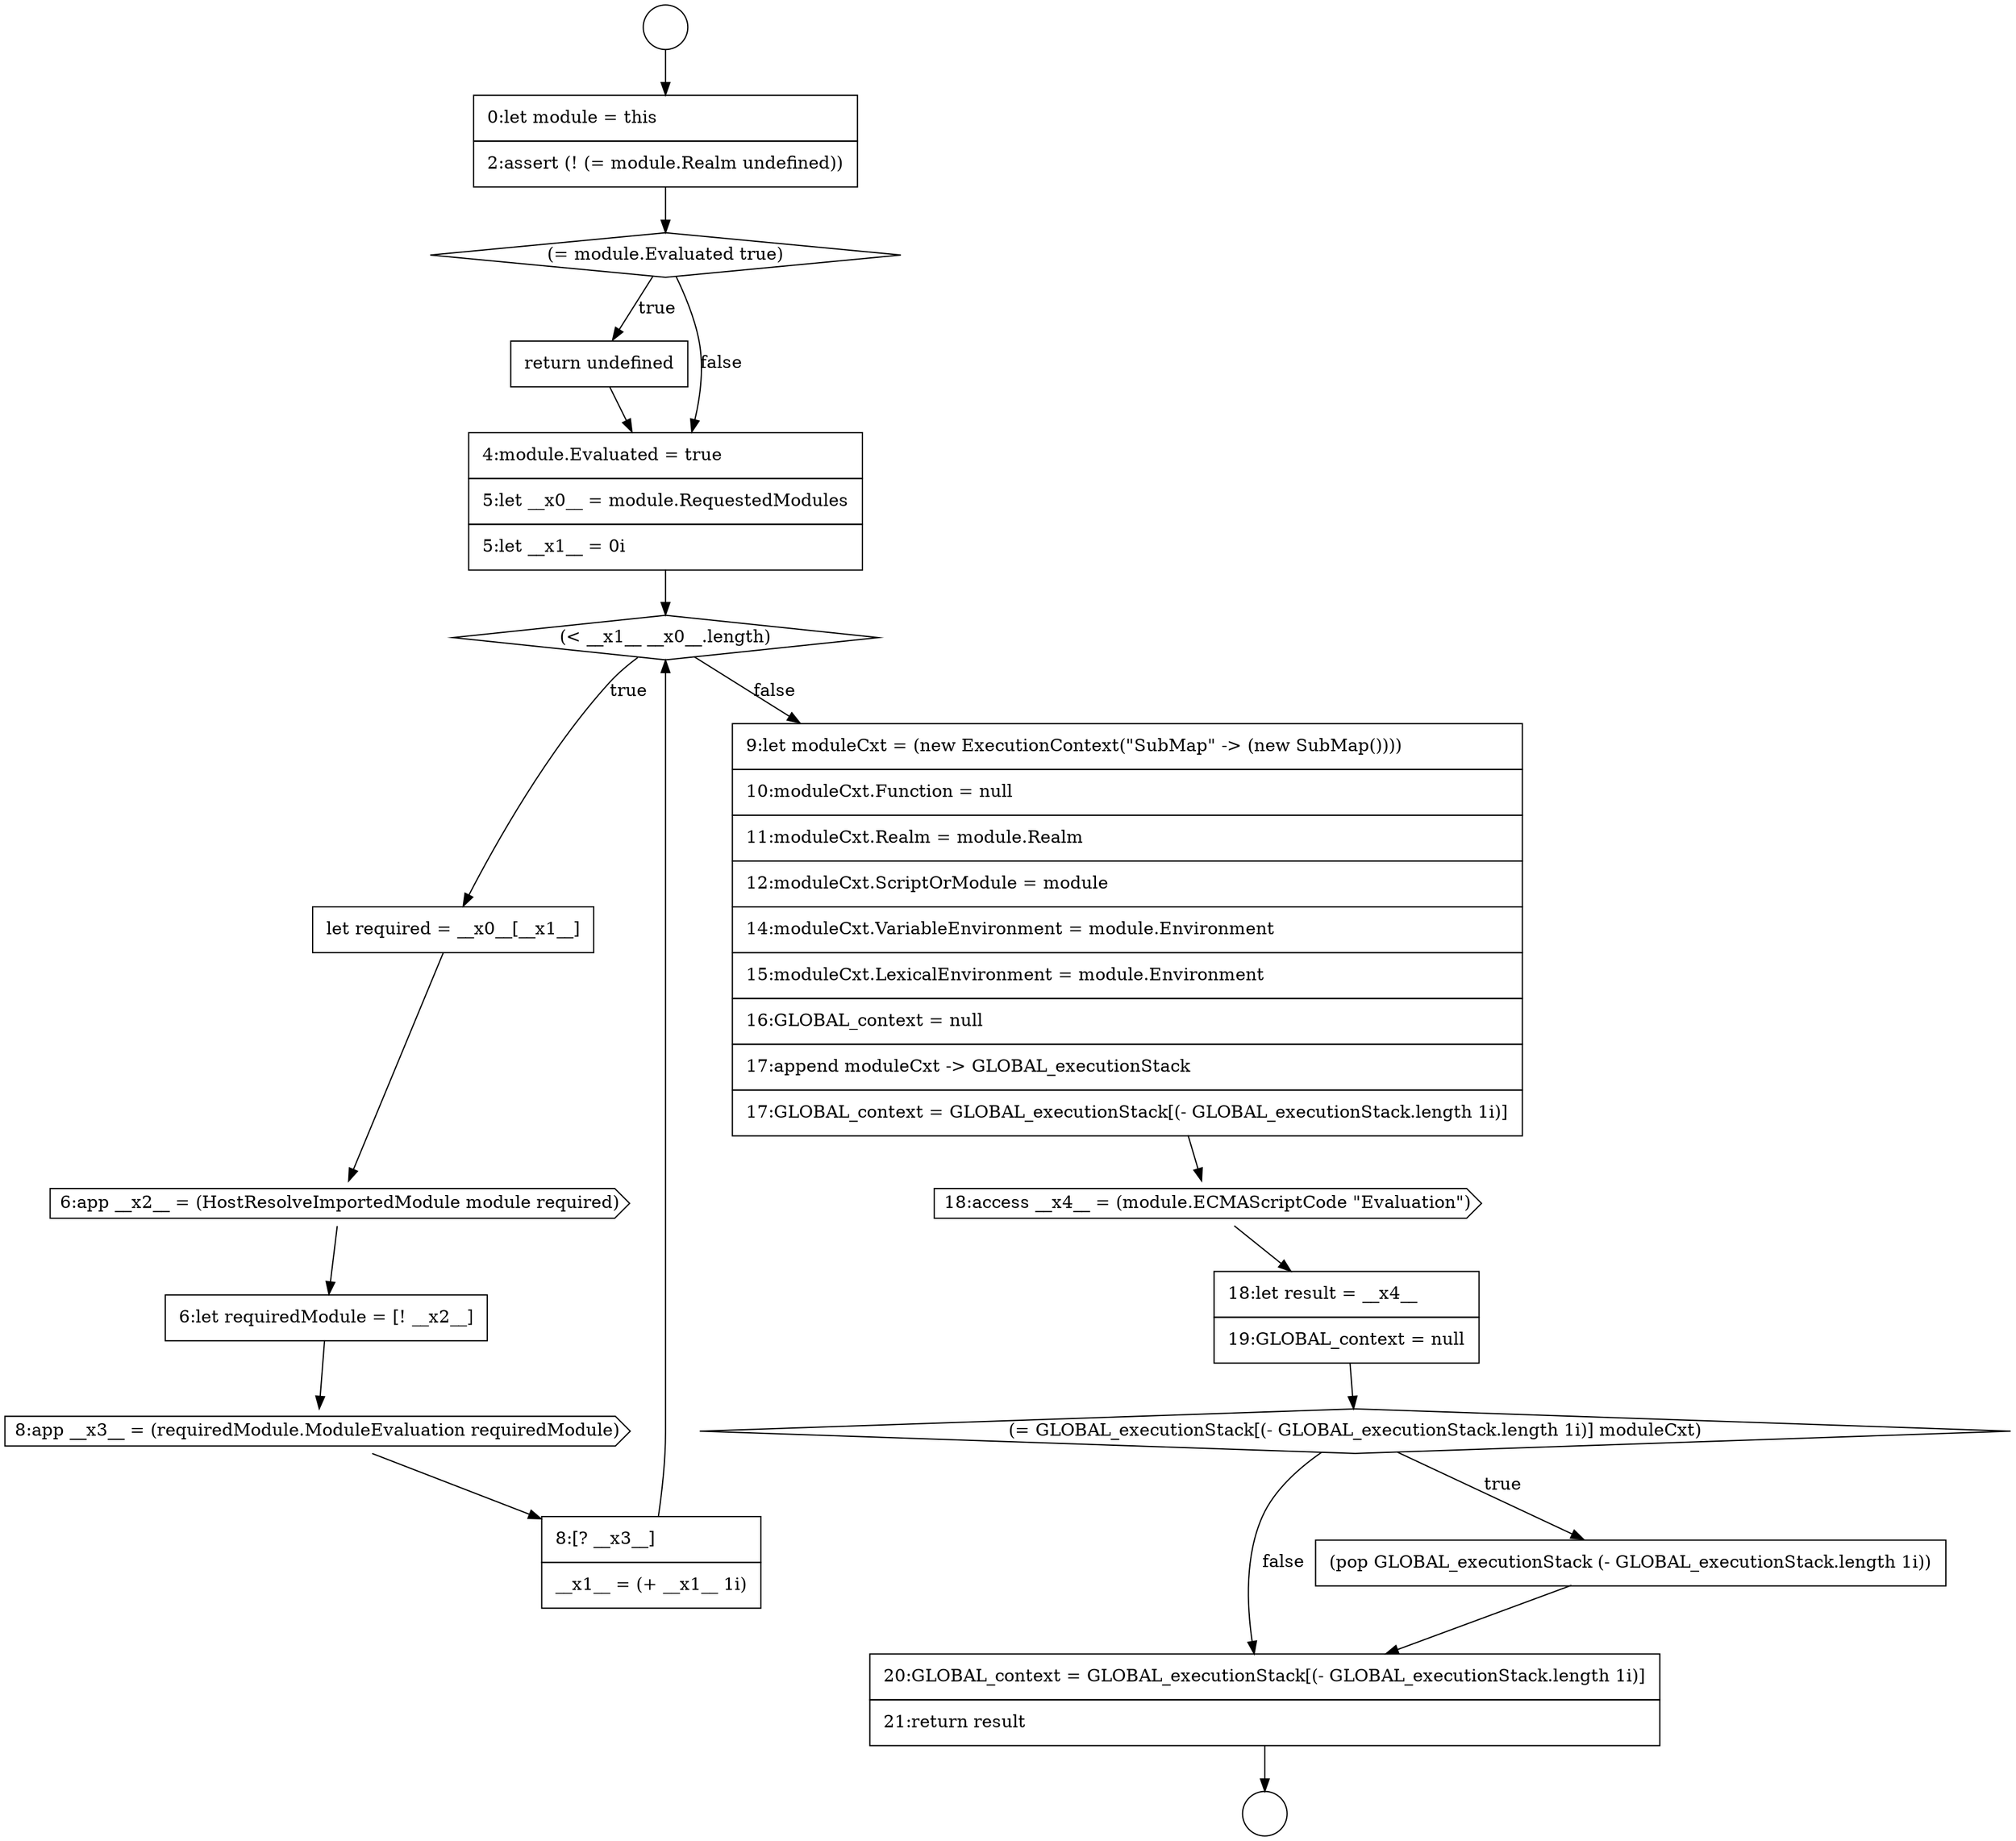 digraph {
  node10103 [shape=diamond, label=<<font color="black">(&lt; __x1__ __x0__.length)</font>> color="black" fillcolor="white" style=filled]
  node10110 [shape=cds, label=<<font color="black">18:access __x4__ = (module.ECMAScriptCode &quot;Evaluation&quot;)</font>> color="black" fillcolor="white" style=filled]
  node10107 [shape=cds, label=<<font color="black">8:app __x3__ = (requiredModule.ModuleEvaluation requiredModule)</font>> color="black" fillcolor="white" style=filled]
  node10111 [shape=none, margin=0, label=<<font color="black">
    <table border="0" cellborder="1" cellspacing="0" cellpadding="10">
      <tr><td align="left">18:let result = __x4__</td></tr>
      <tr><td align="left">19:GLOBAL_context = null</td></tr>
    </table>
  </font>> color="black" fillcolor="white" style=filled]
  node10101 [shape=none, margin=0, label=<<font color="black">
    <table border="0" cellborder="1" cellspacing="0" cellpadding="10">
      <tr><td align="left">return undefined</td></tr>
    </table>
  </font>> color="black" fillcolor="white" style=filled]
  node10100 [shape=diamond, label=<<font color="black">(= module.Evaluated true)</font>> color="black" fillcolor="white" style=filled]
  node10098 [shape=circle label=" " color="black" fillcolor="white" style=filled]
  node10108 [shape=none, margin=0, label=<<font color="black">
    <table border="0" cellborder="1" cellspacing="0" cellpadding="10">
      <tr><td align="left">8:[? __x3__]</td></tr>
      <tr><td align="left">__x1__ = (+ __x1__ 1i)</td></tr>
    </table>
  </font>> color="black" fillcolor="white" style=filled]
  node10112 [shape=diamond, label=<<font color="black">(= GLOBAL_executionStack[(- GLOBAL_executionStack.length 1i)] moduleCxt)</font>> color="black" fillcolor="white" style=filled]
  node10097 [shape=circle label=" " color="black" fillcolor="white" style=filled]
  node10114 [shape=none, margin=0, label=<<font color="black">
    <table border="0" cellborder="1" cellspacing="0" cellpadding="10">
      <tr><td align="left">20:GLOBAL_context = GLOBAL_executionStack[(- GLOBAL_executionStack.length 1i)]</td></tr>
      <tr><td align="left">21:return result</td></tr>
    </table>
  </font>> color="black" fillcolor="white" style=filled]
  node10104 [shape=none, margin=0, label=<<font color="black">
    <table border="0" cellborder="1" cellspacing="0" cellpadding="10">
      <tr><td align="left">let required = __x0__[__x1__]</td></tr>
    </table>
  </font>> color="black" fillcolor="white" style=filled]
  node10109 [shape=none, margin=0, label=<<font color="black">
    <table border="0" cellborder="1" cellspacing="0" cellpadding="10">
      <tr><td align="left">9:let moduleCxt = (new ExecutionContext(&quot;SubMap&quot; -&gt; (new SubMap())))</td></tr>
      <tr><td align="left">10:moduleCxt.Function = null</td></tr>
      <tr><td align="left">11:moduleCxt.Realm = module.Realm</td></tr>
      <tr><td align="left">12:moduleCxt.ScriptOrModule = module</td></tr>
      <tr><td align="left">14:moduleCxt.VariableEnvironment = module.Environment</td></tr>
      <tr><td align="left">15:moduleCxt.LexicalEnvironment = module.Environment</td></tr>
      <tr><td align="left">16:GLOBAL_context = null</td></tr>
      <tr><td align="left">17:append moduleCxt -&gt; GLOBAL_executionStack</td></tr>
      <tr><td align="left">17:GLOBAL_context = GLOBAL_executionStack[(- GLOBAL_executionStack.length 1i)]</td></tr>
    </table>
  </font>> color="black" fillcolor="white" style=filled]
  node10105 [shape=cds, label=<<font color="black">6:app __x2__ = (HostResolveImportedModule module required)</font>> color="black" fillcolor="white" style=filled]
  node10106 [shape=none, margin=0, label=<<font color="black">
    <table border="0" cellborder="1" cellspacing="0" cellpadding="10">
      <tr><td align="left">6:let requiredModule = [! __x2__]</td></tr>
    </table>
  </font>> color="black" fillcolor="white" style=filled]
  node10113 [shape=none, margin=0, label=<<font color="black">
    <table border="0" cellborder="1" cellspacing="0" cellpadding="10">
      <tr><td align="left">(pop GLOBAL_executionStack (- GLOBAL_executionStack.length 1i))</td></tr>
    </table>
  </font>> color="black" fillcolor="white" style=filled]
  node10099 [shape=none, margin=0, label=<<font color="black">
    <table border="0" cellborder="1" cellspacing="0" cellpadding="10">
      <tr><td align="left">0:let module = this</td></tr>
      <tr><td align="left">2:assert (! (= module.Realm undefined))</td></tr>
    </table>
  </font>> color="black" fillcolor="white" style=filled]
  node10102 [shape=none, margin=0, label=<<font color="black">
    <table border="0" cellborder="1" cellspacing="0" cellpadding="10">
      <tr><td align="left">4:module.Evaluated = true</td></tr>
      <tr><td align="left">5:let __x0__ = module.RequestedModules</td></tr>
      <tr><td align="left">5:let __x1__ = 0i</td></tr>
    </table>
  </font>> color="black" fillcolor="white" style=filled]
  node10109 -> node10110 [ color="black"]
  node10110 -> node10111 [ color="black"]
  node10103 -> node10104 [label=<<font color="black">true</font>> color="black"]
  node10103 -> node10109 [label=<<font color="black">false</font>> color="black"]
  node10113 -> node10114 [ color="black"]
  node10099 -> node10100 [ color="black"]
  node10097 -> node10099 [ color="black"]
  node10108 -> node10103 [ color="black"]
  node10112 -> node10113 [label=<<font color="black">true</font>> color="black"]
  node10112 -> node10114 [label=<<font color="black">false</font>> color="black"]
  node10104 -> node10105 [ color="black"]
  node10105 -> node10106 [ color="black"]
  node10111 -> node10112 [ color="black"]
  node10102 -> node10103 [ color="black"]
  node10100 -> node10101 [label=<<font color="black">true</font>> color="black"]
  node10100 -> node10102 [label=<<font color="black">false</font>> color="black"]
  node10106 -> node10107 [ color="black"]
  node10101 -> node10102 [ color="black"]
  node10107 -> node10108 [ color="black"]
  node10114 -> node10098 [ color="black"]
}
